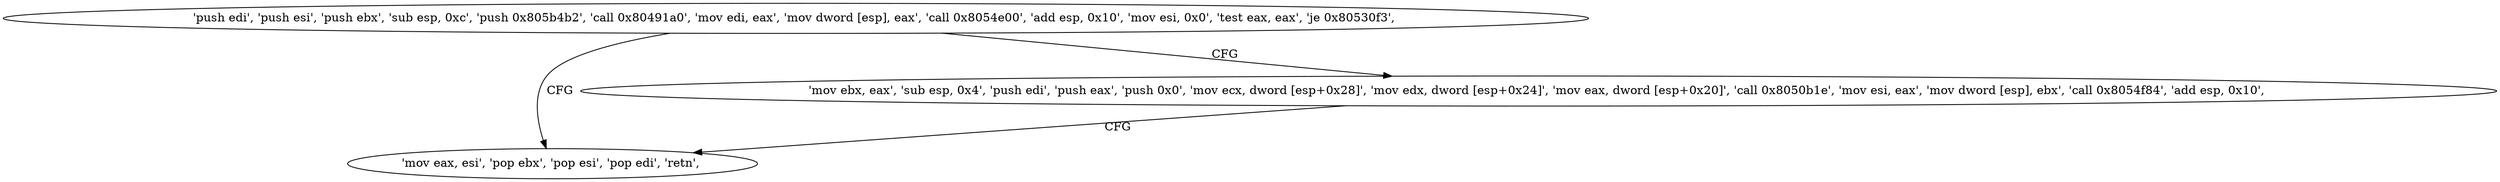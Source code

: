 digraph "func" {
"134557862" [label = "'push edi', 'push esi', 'push ebx', 'sub esp, 0xc', 'push 0x805b4b2', 'call 0x80491a0', 'mov edi, eax', 'mov dword [esp], eax', 'call 0x8054e00', 'add esp, 0x10', 'mov esi, 0x0', 'test eax, eax', 'je 0x80530f3', " ]
"134557939" [label = "'mov eax, esi', 'pop ebx', 'pop esi', 'pop edi', 'retn', " ]
"134557900" [label = "'mov ebx, eax', 'sub esp, 0x4', 'push edi', 'push eax', 'push 0x0', 'mov ecx, dword [esp+0x28]', 'mov edx, dword [esp+0x24]', 'mov eax, dword [esp+0x20]', 'call 0x8050b1e', 'mov esi, eax', 'mov dword [esp], ebx', 'call 0x8054f84', 'add esp, 0x10', " ]
"134557862" -> "134557939" [ label = "CFG" ]
"134557862" -> "134557900" [ label = "CFG" ]
"134557900" -> "134557939" [ label = "CFG" ]
}
